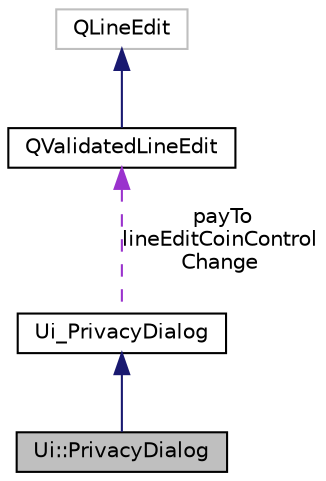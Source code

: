digraph "Ui::PrivacyDialog"
{
 // LATEX_PDF_SIZE
  edge [fontname="Helvetica",fontsize="10",labelfontname="Helvetica",labelfontsize="10"];
  node [fontname="Helvetica",fontsize="10",shape=record];
  Node2 [label="Ui::PrivacyDialog",height=0.2,width=0.4,color="black", fillcolor="grey75", style="filled", fontcolor="black",tooltip=" "];
  Node3 -> Node2 [dir="back",color="midnightblue",fontsize="10",style="solid"];
  Node3 [label="Ui_PrivacyDialog",height=0.2,width=0.4,color="black", fillcolor="white", style="filled",URL="$class_ui___privacy_dialog.html",tooltip=" "];
  Node4 -> Node3 [dir="back",color="darkorchid3",fontsize="10",style="dashed",label=" payTo\nlineEditCoinControl\lChange" ];
  Node4 [label="QValidatedLineEdit",height=0.2,width=0.4,color="black", fillcolor="white", style="filled",URL="$class_q_validated_line_edit.html",tooltip=" "];
  Node5 -> Node4 [dir="back",color="midnightblue",fontsize="10",style="solid"];
  Node5 [label="QLineEdit",height=0.2,width=0.4,color="grey75", fillcolor="white", style="filled",tooltip=" "];
}
